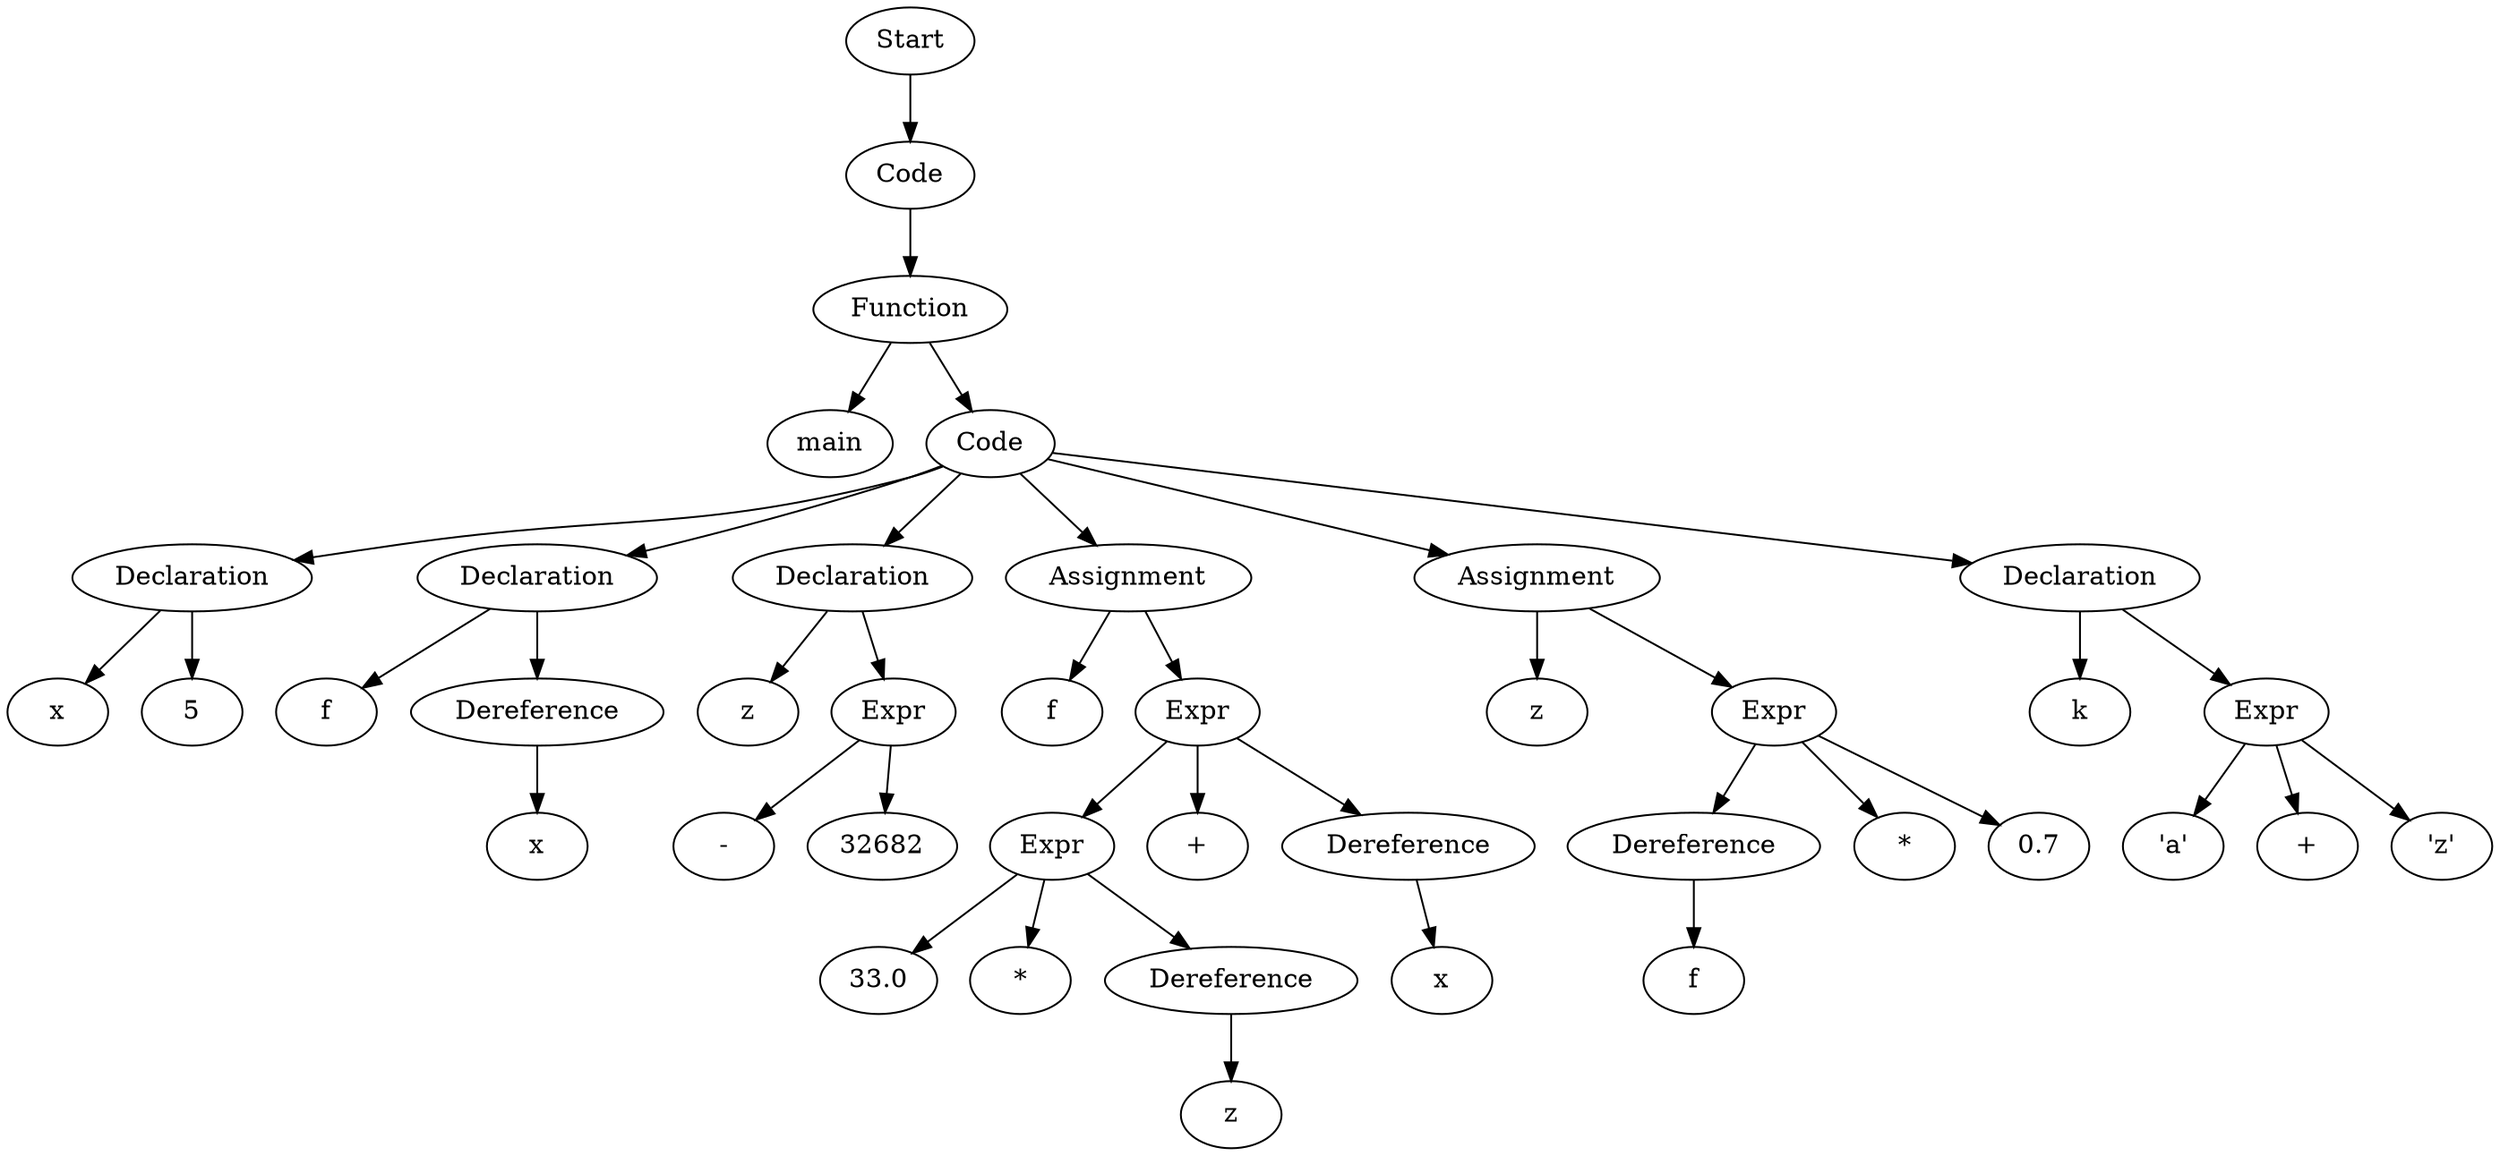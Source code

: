 digraph AST {
  "134272668357424" [label="Start"];
  "134272668357424" -> "134272668362272";
  "134272668362272" [label="Code"];
  "134272668362272" -> "134272668353680";
  "134272668353680" [label="Function"];
  "134272668353680" -> "134272668360784";
  "134272668353680" -> "134272668365680";
  "134272668360784" [label="main"];
  "134272668365680" [label="Code"];
  "134272668365680" -> "134272668353200";
  "134272668365680" -> "134272668359392";
  "134272668365680" -> "134272668014032";
  "134272668365680" -> "134272668010096";
  "134272668365680" -> "134272668008752";
  "134272668365680" -> "134272668014560";
  "134272668353200" [label="Declaration"];
  "134272668353200" -> "134272668366784";
  "134272668353200" -> "134272668352816";
  "134272668366784" [label="x"];
  "134272668352816" [label="5"];
  "134272668359392" [label="Declaration"];
  "134272668359392" -> "134272668359872";
  "134272668359392" -> "134272668016240";
  "134272668359872" [label="f"];
  "134272668016240" [label="Dereference"];
  "134272668016240" -> "134272668013264";
  "134272668013264" [label="x"];
  "134272668014032" [label="Declaration"];
  "134272668014032" -> "134272668013840";
  "134272668014032" -> "134272668016480";
  "134272668013840" [label="z"];
  "134272668016480" [label="Expr"];
  "134272668016480" -> "134272668022960";
  "134272668016480" -> "134272668018208";
  "134272668022960" [label="-"];
  "134272668018208" [label="32682"];
  "134272668010096" [label="Assignment"];
  "134272668010096" -> "134272668012304";
  "134272668010096" -> "134272668011344";
  "134272668012304" [label="f"];
  "134272668011344" [label="Expr"];
  "134272668011344" -> "134272668012064";
  "134272668011344" -> "134272668009424";
  "134272668011344" -> "134272668019264";
  "134272668012064" [label="Expr"];
  "134272668012064" -> "134272668013072";
  "134272668012064" -> "134272668018832";
  "134272668012064" -> "134272668015376";
  "134272668013072" [label="33.0"];
  "134272668018832" [label="*"];
  "134272668015376" [label="Dereference"];
  "134272668015376" -> "134272668014368";
  "134272668014368" [label="z"];
  "134272668009424" [label="+"];
  "134272668019264" [label="Dereference"];
  "134272668019264" -> "134272668010768";
  "134272668010768" [label="x"];
  "134272668008752" [label="Assignment"];
  "134272668008752" -> "134272668017680";
  "134272668008752" -> "134272668012928";
  "134272668017680" [label="z"];
  "134272668012928" [label="Expr"];
  "134272668012928" -> "134272668018736";
  "134272668012928" -> "134272668011440";
  "134272668012928" -> "134272668010576";
  "134272668018736" [label="Dereference"];
  "134272668018736" -> "134272668013504";
  "134272668013504" [label="f"];
  "134272668011440" [label="*"];
  "134272668010576" [label="0.7"];
  "134272668014560" [label="Declaration"];
  "134272668014560" -> "134272668022096";
  "134272668014560" -> "134272668009280";
  "134272668022096" [label="k"];
  "134272668009280" [label="Expr"];
  "134272668009280" -> "134272668014272";
  "134272668009280" -> "134272668014080";
  "134272668009280" -> "134272668009088";
  "134272668014272" [label="'a'"];
  "134272668014080" [label="+"];
  "134272668009088" [label="'z'"];
}
